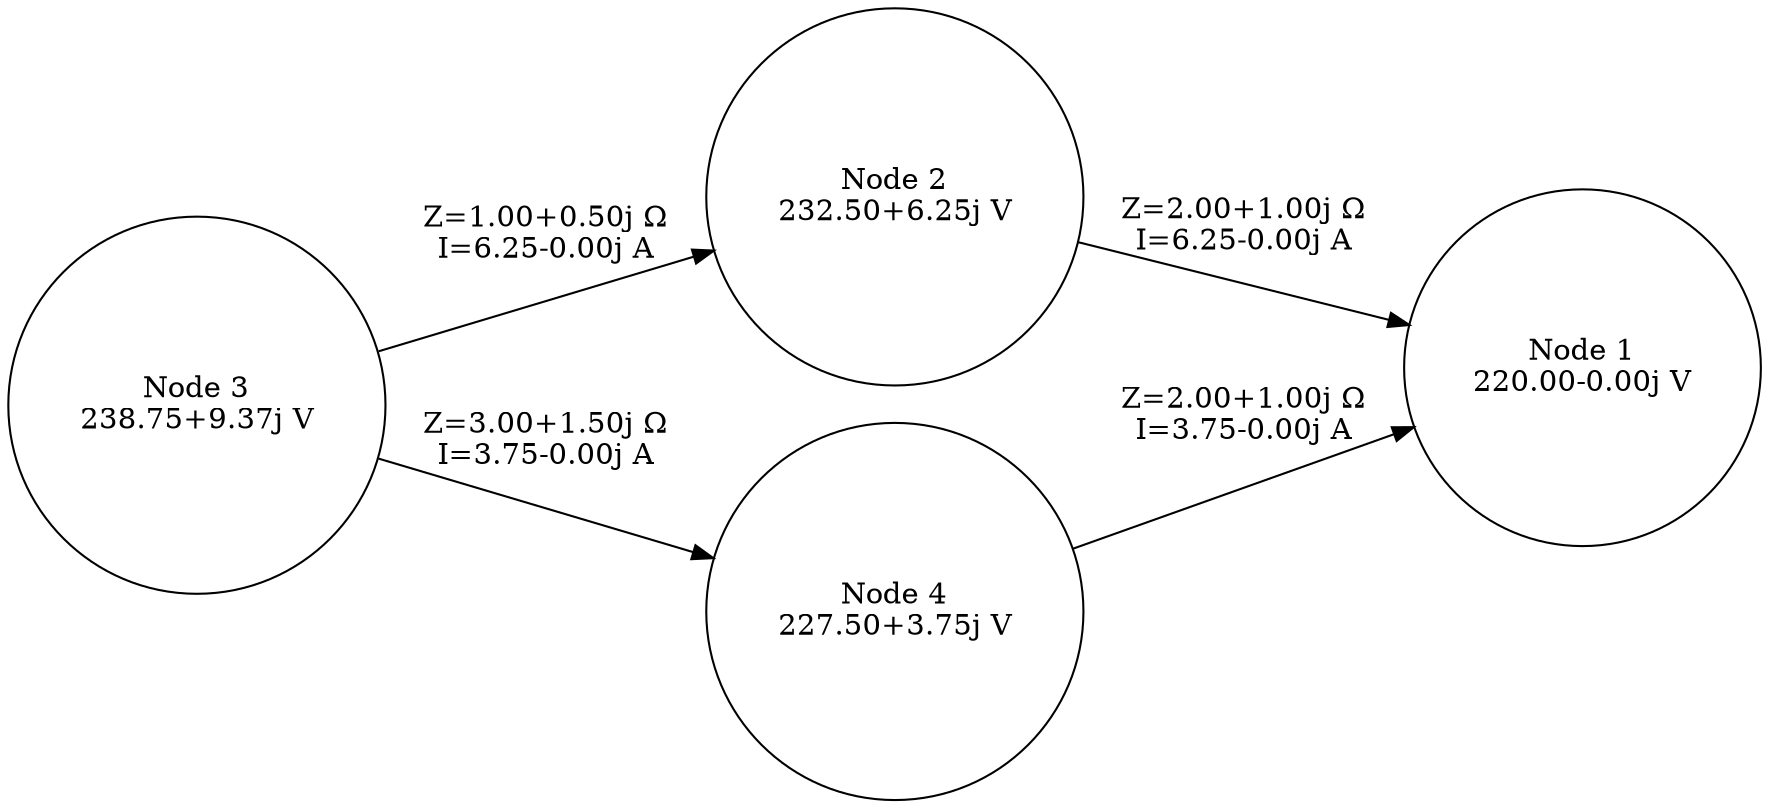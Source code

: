 digraph CircuitGraph {
    rankdir=LR;
    node [shape=circle];
    1 [label="Node 1\n220.00-0.00j V"];
    2 [label="Node 2\n232.50+6.25j V"];
    3 [label="Node 3\n238.75+9.37j V"];
    4 [label="Node 4\n227.50+3.75j V"];
    2 -> 1 [label="Z=2.00+1.00j Ω\nI=6.25-0.00j A"];
    4 -> 1 [label="Z=2.00+1.00j Ω\nI=3.75-0.00j A"];
    3 -> 2 [label="Z=1.00+0.50j Ω\nI=6.25-0.00j A"];
    3 -> 4 [label="Z=3.00+1.50j Ω\nI=3.75-0.00j A"];
}
